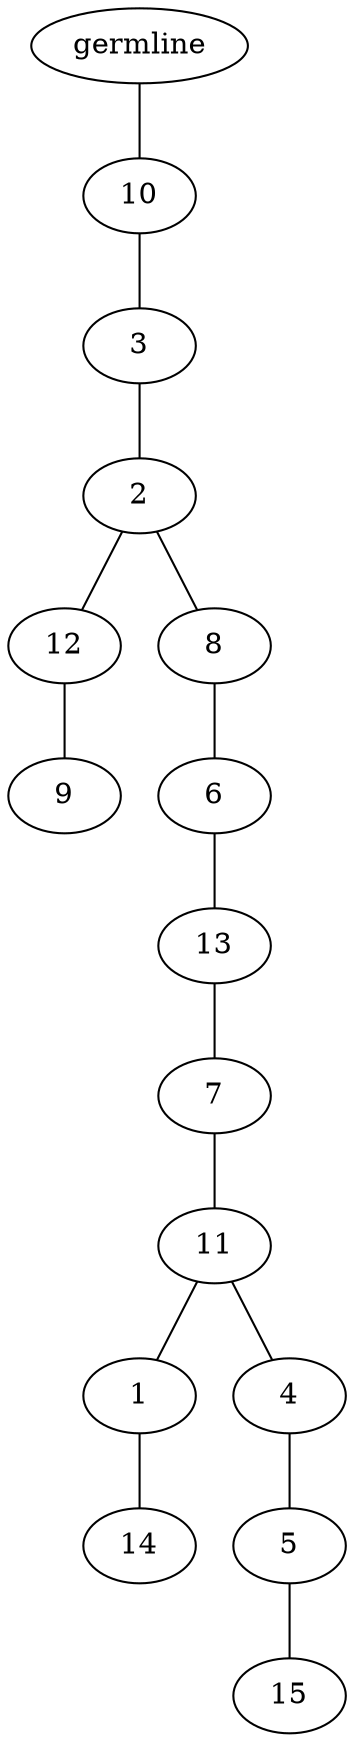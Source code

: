 graph tree {
    "140630922599872" [label="germline"];
    "140630921387888" [label="10"];
    "140630921384048" [label="3"];
    "140630921384672" [label="2"];
    "140630921518240" [label="12"];
    "140630921518048" [label="9"];
    "140630921517520" [label="8"];
    "140630921517472" [label="6"];
    "140630921518576" [label="13"];
    "140630921517184" [label="7"];
    "140630921384336" [label="11"];
    "140630921516992" [label="1"];
    "140630921517088" [label="14"];
    "140630921518288" [label="4"];
    "140630921516512" [label="5"];
    "140630921516848" [label="15"];
    "140630922599872" -- "140630921387888";
    "140630921387888" -- "140630921384048";
    "140630921384048" -- "140630921384672";
    "140630921384672" -- "140630921518240";
    "140630921384672" -- "140630921517520";
    "140630921518240" -- "140630921518048";
    "140630921517520" -- "140630921517472";
    "140630921517472" -- "140630921518576";
    "140630921518576" -- "140630921517184";
    "140630921517184" -- "140630921384336";
    "140630921384336" -- "140630921516992";
    "140630921384336" -- "140630921518288";
    "140630921516992" -- "140630921517088";
    "140630921518288" -- "140630921516512";
    "140630921516512" -- "140630921516848";
}
